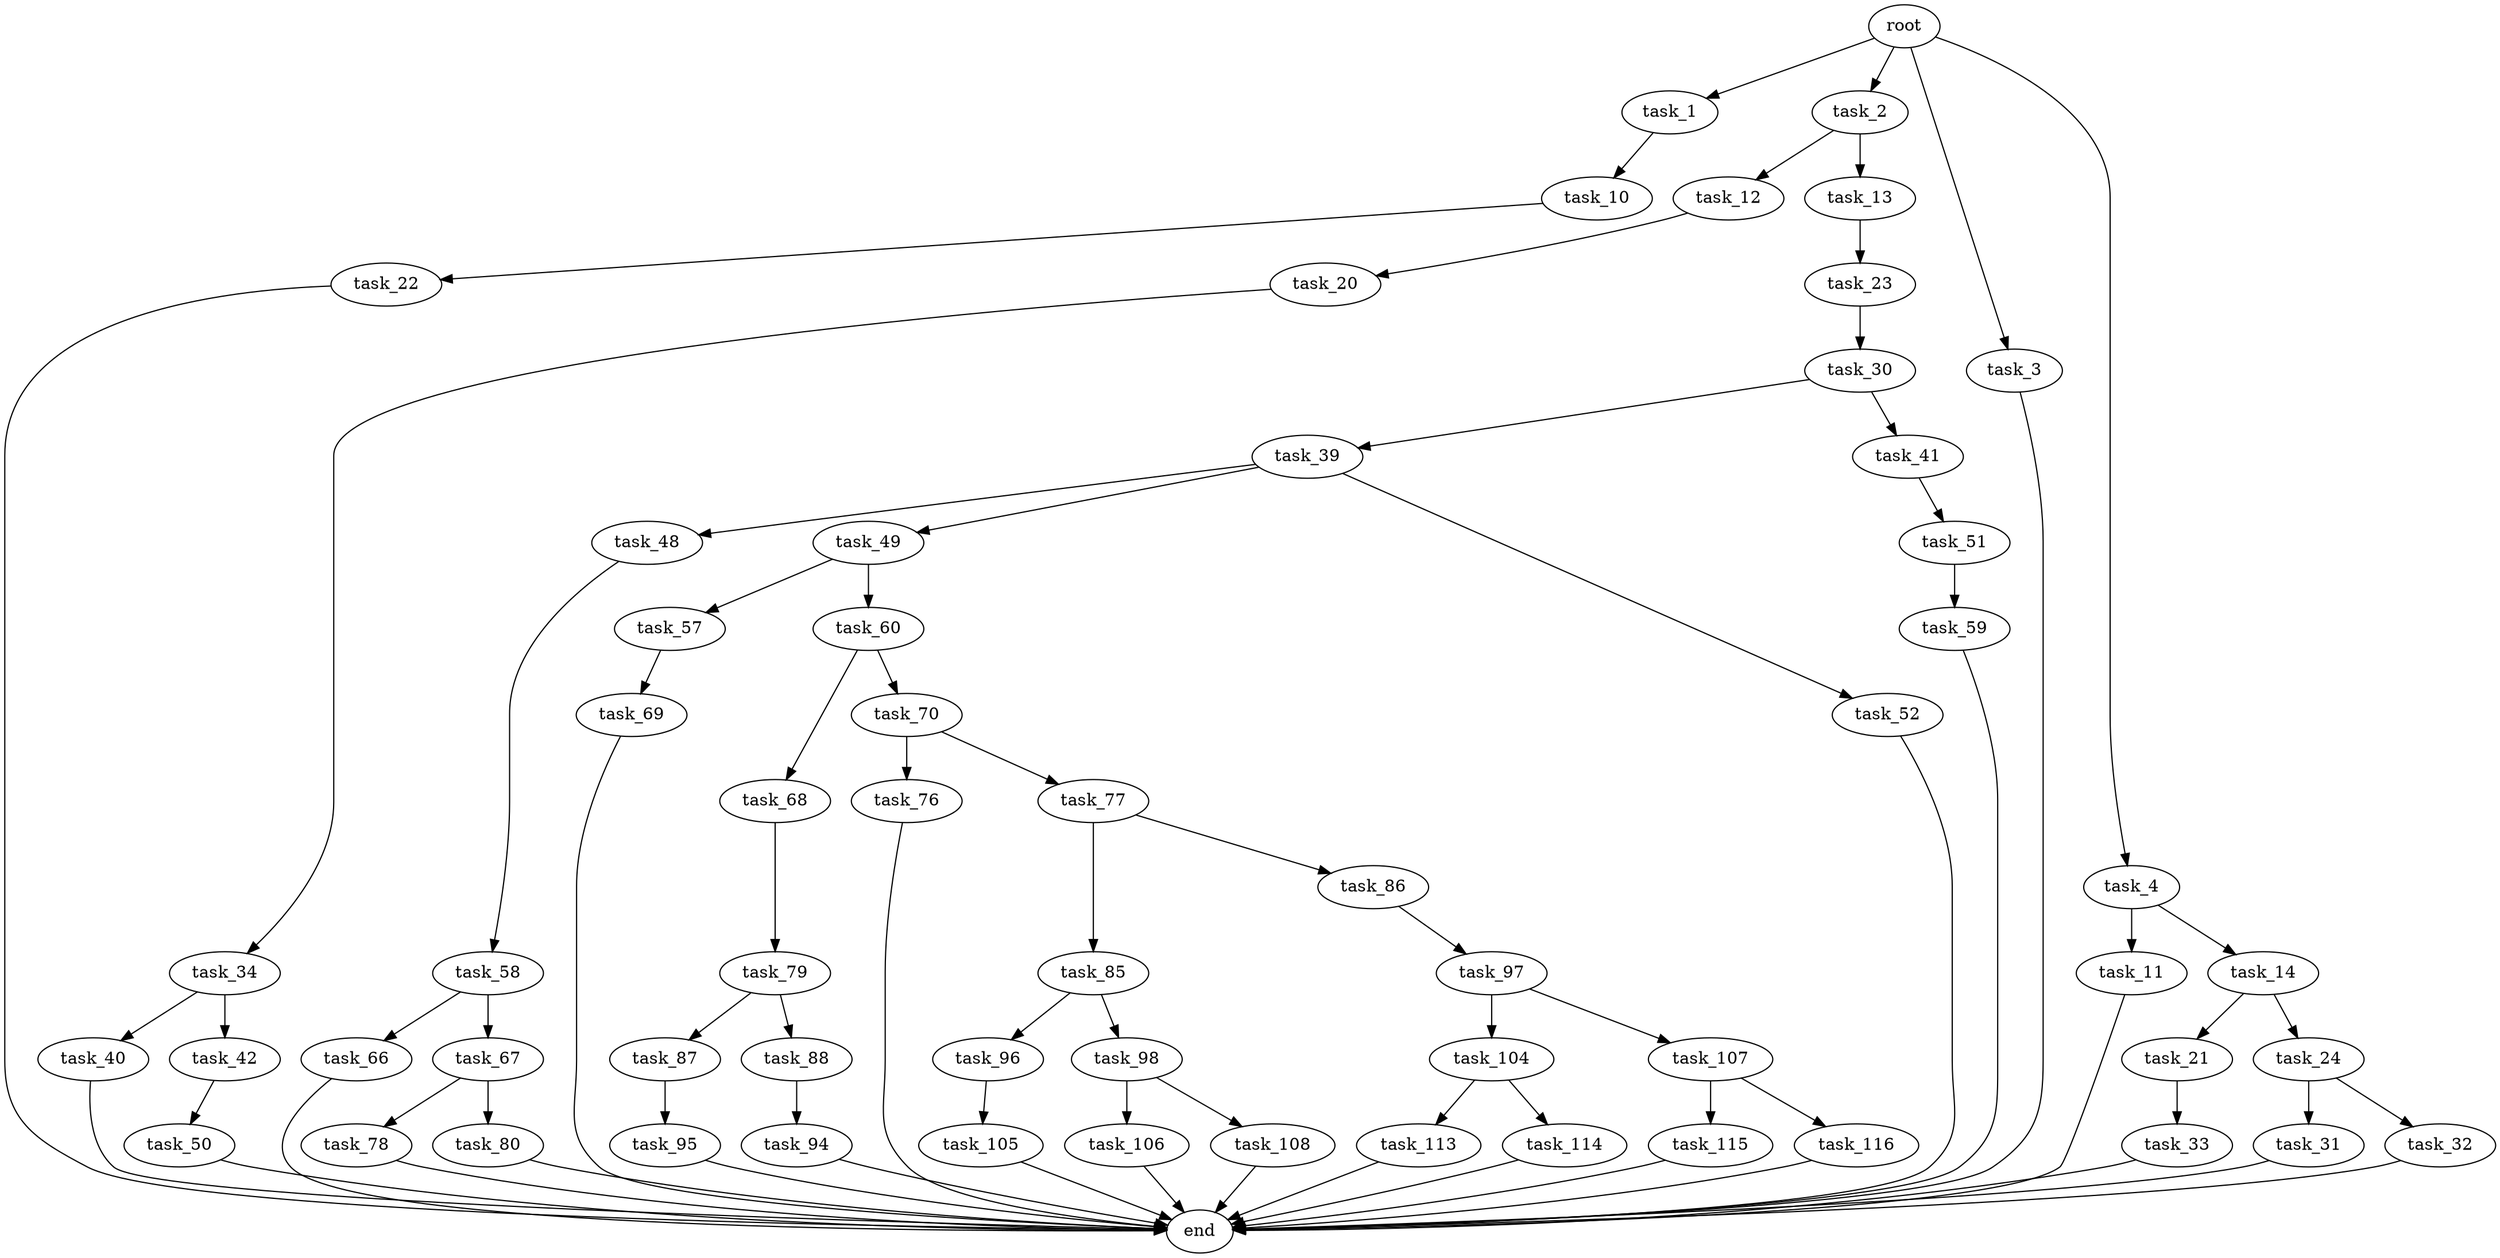 digraph G {
  root [size="0.000000"];
  task_1 [size="44294117527.000000"];
  task_2 [size="46715220623.000000"];
  task_3 [size="25265723558.000000"];
  task_4 [size="68719476736.000000"];
  task_10 [size="7303645476.000000"];
  task_12 [size="381395294242.000000"];
  task_13 [size="782757789696.000000"];
  end [size="0.000000"];
  task_11 [size="28991029248.000000"];
  task_14 [size="549755813888.000000"];
  task_22 [size="1193582217594.000000"];
  task_20 [size="26841275556.000000"];
  task_23 [size="46757957625.000000"];
  task_21 [size="33003315041.000000"];
  task_24 [size="799337416072.000000"];
  task_34 [size="2045928176.000000"];
  task_33 [size="362305561475.000000"];
  task_30 [size="46578980400.000000"];
  task_31 [size="1073741824000.000000"];
  task_32 [size="465339623864.000000"];
  task_39 [size="68719476736.000000"];
  task_41 [size="96757739845.000000"];
  task_40 [size="782757789696.000000"];
  task_42 [size="7188392940.000000"];
  task_48 [size="1073741824000.000000"];
  task_49 [size="549755813888.000000"];
  task_52 [size="192696656232.000000"];
  task_51 [size="549755813888.000000"];
  task_50 [size="7895173406.000000"];
  task_58 [size="33639601229.000000"];
  task_57 [size="28815849920.000000"];
  task_60 [size="134217728000.000000"];
  task_59 [size="43223020469.000000"];
  task_69 [size="28991029248.000000"];
  task_66 [size="449855335854.000000"];
  task_67 [size="587277426840.000000"];
  task_68 [size="1100262977214.000000"];
  task_70 [size="6487056626.000000"];
  task_78 [size="4151222457.000000"];
  task_80 [size="28991029248.000000"];
  task_79 [size="28991029248.000000"];
  task_76 [size="125102243730.000000"];
  task_77 [size="1073741824000.000000"];
  task_85 [size="28991029248.000000"];
  task_86 [size="8050879232.000000"];
  task_87 [size="24537647054.000000"];
  task_88 [size="1542273966.000000"];
  task_96 [size="549755813888.000000"];
  task_98 [size="4258117120.000000"];
  task_97 [size="549755813888.000000"];
  task_95 [size="372033471016.000000"];
  task_94 [size="368293445632.000000"];
  task_105 [size="1073741824000.000000"];
  task_104 [size="471247386166.000000"];
  task_107 [size="14414472244.000000"];
  task_106 [size="134217728000.000000"];
  task_108 [size="346614479539.000000"];
  task_113 [size="68719476736.000000"];
  task_114 [size="8589934592.000000"];
  task_115 [size="6126628148.000000"];
  task_116 [size="1073741824000.000000"];

  root -> task_1 [size="1.000000"];
  root -> task_2 [size="1.000000"];
  root -> task_3 [size="1.000000"];
  root -> task_4 [size="1.000000"];
  task_1 -> task_10 [size="33554432.000000"];
  task_2 -> task_12 [size="75497472.000000"];
  task_2 -> task_13 [size="75497472.000000"];
  task_3 -> end [size="1.000000"];
  task_4 -> task_11 [size="134217728.000000"];
  task_4 -> task_14 [size="134217728.000000"];
  task_10 -> task_22 [size="134217728.000000"];
  task_12 -> task_20 [size="679477248.000000"];
  task_13 -> task_23 [size="679477248.000000"];
  task_11 -> end [size="1.000000"];
  task_14 -> task_21 [size="536870912.000000"];
  task_14 -> task_24 [size="536870912.000000"];
  task_22 -> end [size="1.000000"];
  task_20 -> task_34 [size="536870912.000000"];
  task_23 -> task_30 [size="838860800.000000"];
  task_21 -> task_33 [size="838860800.000000"];
  task_24 -> task_31 [size="536870912.000000"];
  task_24 -> task_32 [size="536870912.000000"];
  task_34 -> task_40 [size="134217728.000000"];
  task_34 -> task_42 [size="134217728.000000"];
  task_33 -> end [size="1.000000"];
  task_30 -> task_39 [size="838860800.000000"];
  task_30 -> task_41 [size="838860800.000000"];
  task_31 -> end [size="1.000000"];
  task_32 -> end [size="1.000000"];
  task_39 -> task_48 [size="134217728.000000"];
  task_39 -> task_49 [size="134217728.000000"];
  task_39 -> task_52 [size="134217728.000000"];
  task_41 -> task_51 [size="209715200.000000"];
  task_40 -> end [size="1.000000"];
  task_42 -> task_50 [size="134217728.000000"];
  task_48 -> task_58 [size="838860800.000000"];
  task_49 -> task_57 [size="536870912.000000"];
  task_49 -> task_60 [size="536870912.000000"];
  task_52 -> end [size="1.000000"];
  task_51 -> task_59 [size="536870912.000000"];
  task_50 -> end [size="1.000000"];
  task_58 -> task_66 [size="679477248.000000"];
  task_58 -> task_67 [size="679477248.000000"];
  task_57 -> task_69 [size="536870912.000000"];
  task_60 -> task_68 [size="209715200.000000"];
  task_60 -> task_70 [size="209715200.000000"];
  task_59 -> end [size="1.000000"];
  task_69 -> end [size="1.000000"];
  task_66 -> end [size="1.000000"];
  task_67 -> task_78 [size="536870912.000000"];
  task_67 -> task_80 [size="536870912.000000"];
  task_68 -> task_79 [size="838860800.000000"];
  task_70 -> task_76 [size="301989888.000000"];
  task_70 -> task_77 [size="301989888.000000"];
  task_78 -> end [size="1.000000"];
  task_80 -> end [size="1.000000"];
  task_79 -> task_87 [size="75497472.000000"];
  task_79 -> task_88 [size="75497472.000000"];
  task_76 -> end [size="1.000000"];
  task_77 -> task_85 [size="838860800.000000"];
  task_77 -> task_86 [size="838860800.000000"];
  task_85 -> task_96 [size="75497472.000000"];
  task_85 -> task_98 [size="75497472.000000"];
  task_86 -> task_97 [size="134217728.000000"];
  task_87 -> task_95 [size="536870912.000000"];
  task_88 -> task_94 [size="33554432.000000"];
  task_96 -> task_105 [size="536870912.000000"];
  task_98 -> task_106 [size="134217728.000000"];
  task_98 -> task_108 [size="134217728.000000"];
  task_97 -> task_104 [size="536870912.000000"];
  task_97 -> task_107 [size="536870912.000000"];
  task_95 -> end [size="1.000000"];
  task_94 -> end [size="1.000000"];
  task_105 -> end [size="1.000000"];
  task_104 -> task_113 [size="301989888.000000"];
  task_104 -> task_114 [size="301989888.000000"];
  task_107 -> task_115 [size="536870912.000000"];
  task_107 -> task_116 [size="536870912.000000"];
  task_106 -> end [size="1.000000"];
  task_108 -> end [size="1.000000"];
  task_113 -> end [size="1.000000"];
  task_114 -> end [size="1.000000"];
  task_115 -> end [size="1.000000"];
  task_116 -> end [size="1.000000"];
}
